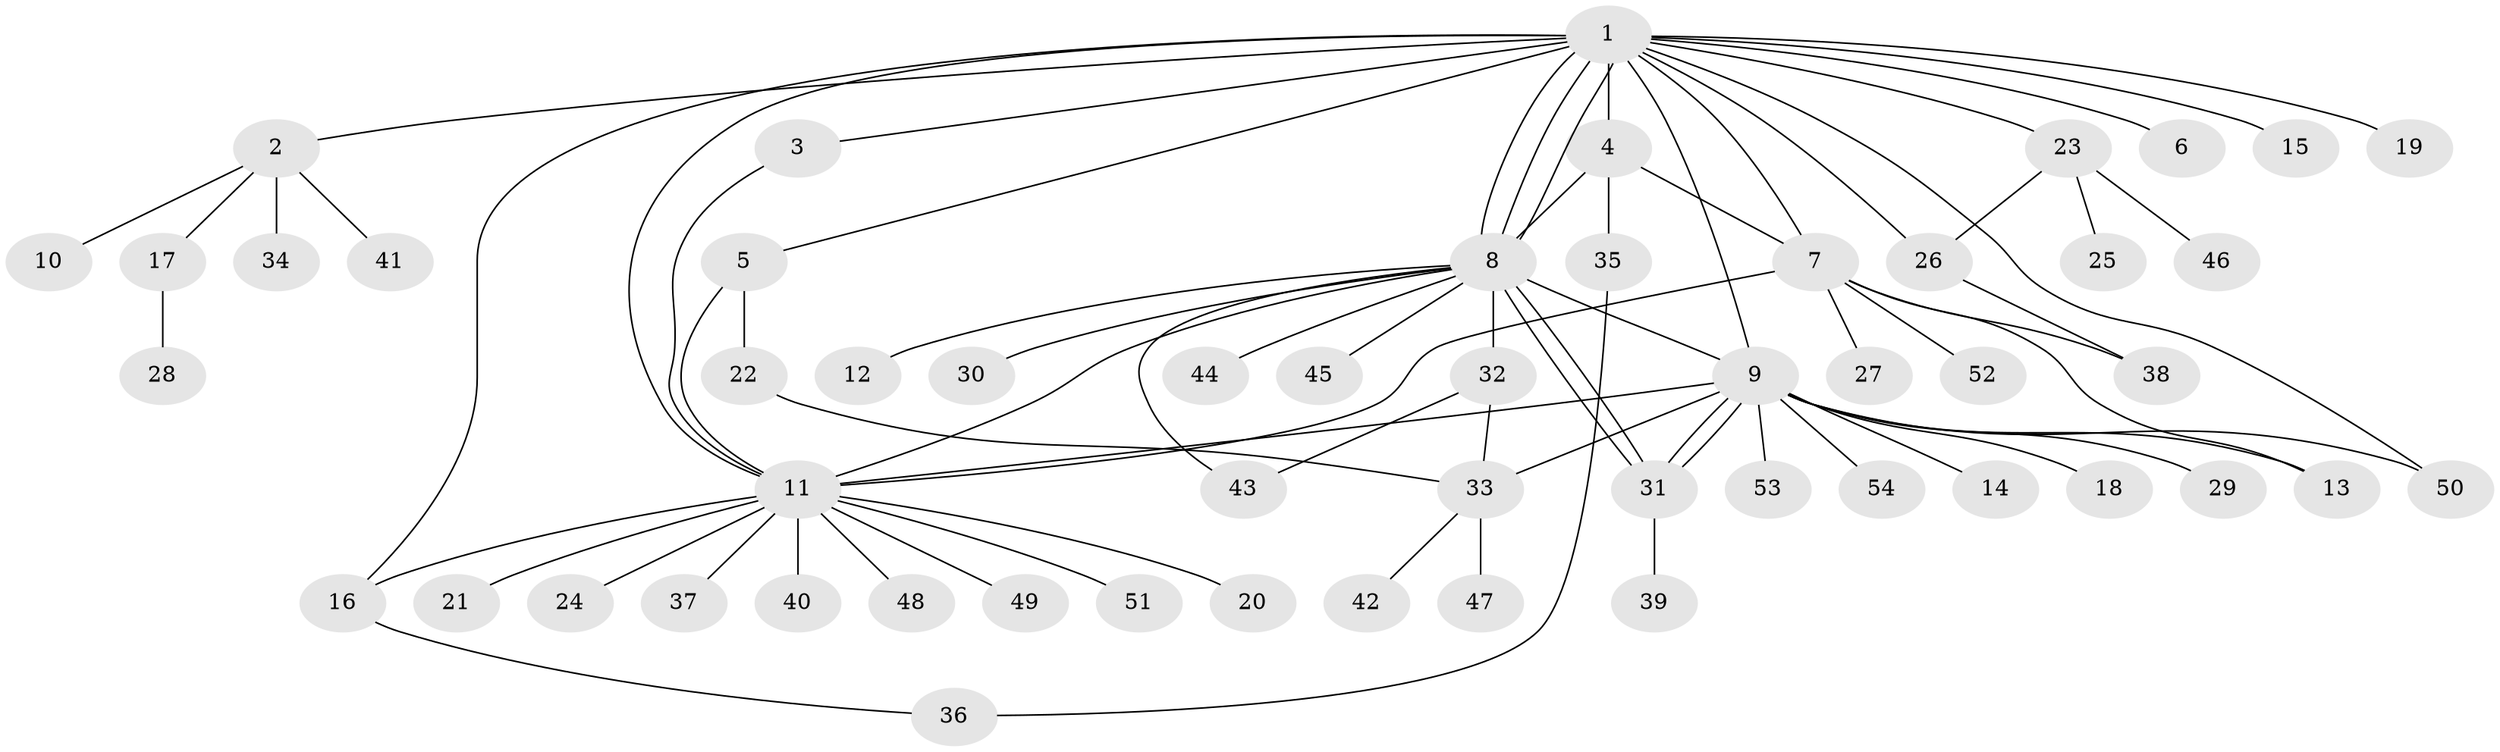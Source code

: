 // Generated by graph-tools (version 1.1) at 2025/11/02/27/25 16:11:09]
// undirected, 54 vertices, 75 edges
graph export_dot {
graph [start="1"]
  node [color=gray90,style=filled];
  1;
  2;
  3;
  4;
  5;
  6;
  7;
  8;
  9;
  10;
  11;
  12;
  13;
  14;
  15;
  16;
  17;
  18;
  19;
  20;
  21;
  22;
  23;
  24;
  25;
  26;
  27;
  28;
  29;
  30;
  31;
  32;
  33;
  34;
  35;
  36;
  37;
  38;
  39;
  40;
  41;
  42;
  43;
  44;
  45;
  46;
  47;
  48;
  49;
  50;
  51;
  52;
  53;
  54;
  1 -- 2;
  1 -- 3;
  1 -- 4;
  1 -- 5;
  1 -- 6;
  1 -- 7;
  1 -- 8;
  1 -- 8;
  1 -- 8;
  1 -- 9;
  1 -- 11;
  1 -- 15;
  1 -- 16;
  1 -- 19;
  1 -- 23;
  1 -- 26;
  1 -- 50;
  2 -- 10;
  2 -- 17;
  2 -- 34;
  2 -- 41;
  3 -- 11;
  4 -- 7;
  4 -- 8;
  4 -- 35;
  5 -- 11;
  5 -- 22;
  7 -- 11;
  7 -- 13;
  7 -- 27;
  7 -- 38;
  7 -- 52;
  8 -- 9;
  8 -- 11;
  8 -- 12;
  8 -- 30;
  8 -- 31;
  8 -- 31;
  8 -- 32;
  8 -- 43;
  8 -- 44;
  8 -- 45;
  9 -- 11;
  9 -- 13;
  9 -- 14;
  9 -- 18;
  9 -- 29;
  9 -- 31;
  9 -- 31;
  9 -- 33;
  9 -- 50;
  9 -- 53;
  9 -- 54;
  11 -- 16;
  11 -- 20;
  11 -- 21;
  11 -- 24;
  11 -- 37;
  11 -- 40;
  11 -- 48;
  11 -- 49;
  11 -- 51;
  16 -- 36;
  17 -- 28;
  22 -- 33;
  23 -- 25;
  23 -- 26;
  23 -- 46;
  26 -- 38;
  31 -- 39;
  32 -- 33;
  32 -- 43;
  33 -- 42;
  33 -- 47;
  35 -- 36;
}
